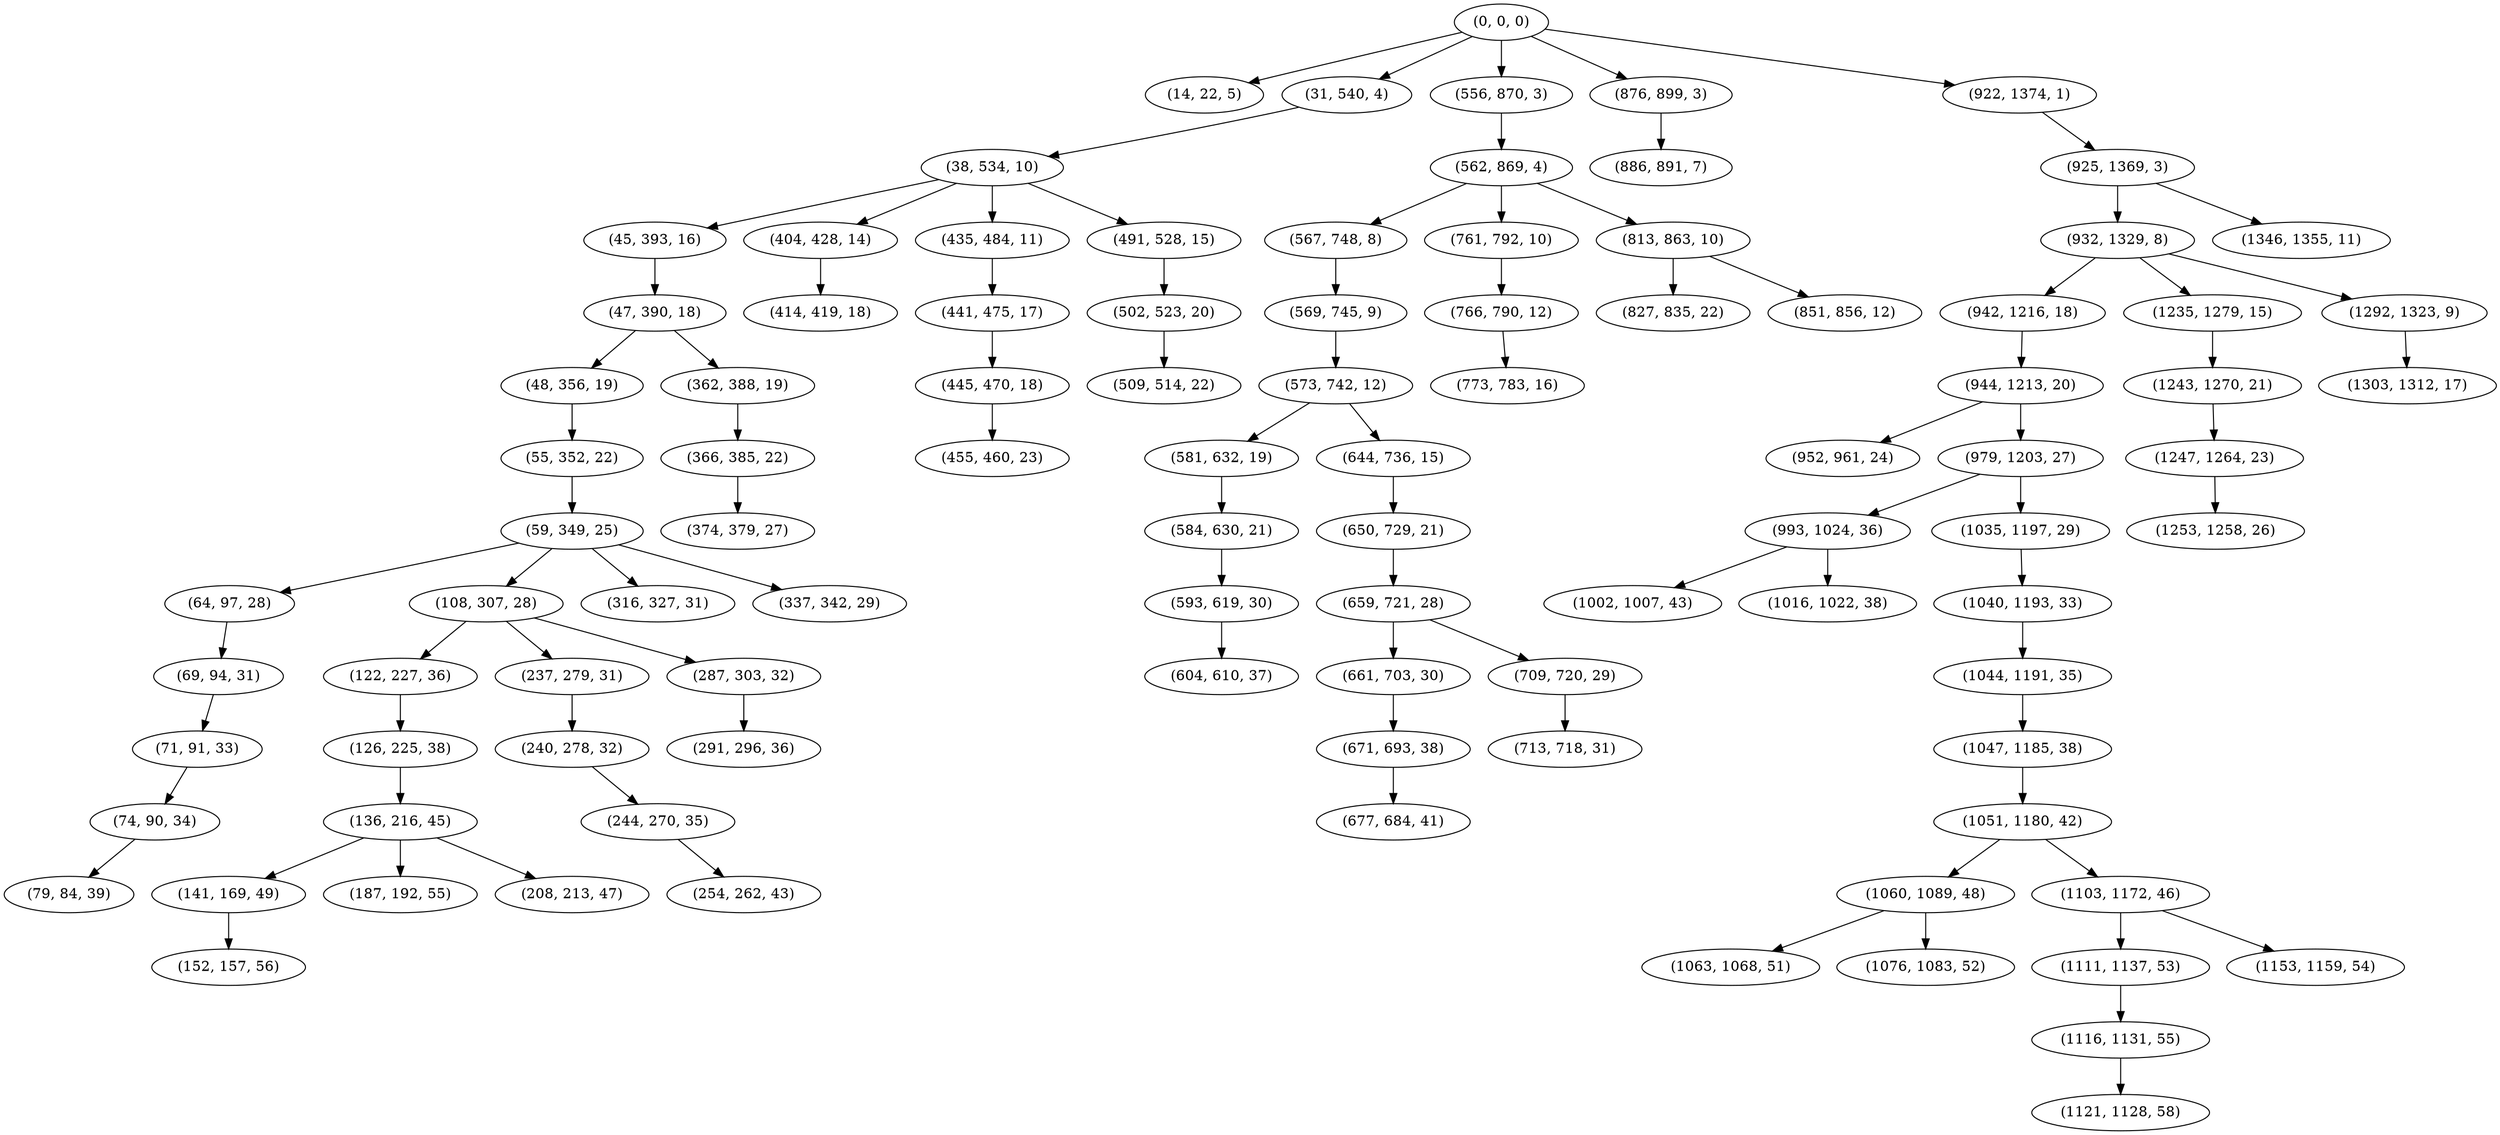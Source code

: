 digraph tree {
    "(0, 0, 0)";
    "(14, 22, 5)";
    "(31, 540, 4)";
    "(38, 534, 10)";
    "(45, 393, 16)";
    "(47, 390, 18)";
    "(48, 356, 19)";
    "(55, 352, 22)";
    "(59, 349, 25)";
    "(64, 97, 28)";
    "(69, 94, 31)";
    "(71, 91, 33)";
    "(74, 90, 34)";
    "(79, 84, 39)";
    "(108, 307, 28)";
    "(122, 227, 36)";
    "(126, 225, 38)";
    "(136, 216, 45)";
    "(141, 169, 49)";
    "(152, 157, 56)";
    "(187, 192, 55)";
    "(208, 213, 47)";
    "(237, 279, 31)";
    "(240, 278, 32)";
    "(244, 270, 35)";
    "(254, 262, 43)";
    "(287, 303, 32)";
    "(291, 296, 36)";
    "(316, 327, 31)";
    "(337, 342, 29)";
    "(362, 388, 19)";
    "(366, 385, 22)";
    "(374, 379, 27)";
    "(404, 428, 14)";
    "(414, 419, 18)";
    "(435, 484, 11)";
    "(441, 475, 17)";
    "(445, 470, 18)";
    "(455, 460, 23)";
    "(491, 528, 15)";
    "(502, 523, 20)";
    "(509, 514, 22)";
    "(556, 870, 3)";
    "(562, 869, 4)";
    "(567, 748, 8)";
    "(569, 745, 9)";
    "(573, 742, 12)";
    "(581, 632, 19)";
    "(584, 630, 21)";
    "(593, 619, 30)";
    "(604, 610, 37)";
    "(644, 736, 15)";
    "(650, 729, 21)";
    "(659, 721, 28)";
    "(661, 703, 30)";
    "(671, 693, 38)";
    "(677, 684, 41)";
    "(709, 720, 29)";
    "(713, 718, 31)";
    "(761, 792, 10)";
    "(766, 790, 12)";
    "(773, 783, 16)";
    "(813, 863, 10)";
    "(827, 835, 22)";
    "(851, 856, 12)";
    "(876, 899, 3)";
    "(886, 891, 7)";
    "(922, 1374, 1)";
    "(925, 1369, 3)";
    "(932, 1329, 8)";
    "(942, 1216, 18)";
    "(944, 1213, 20)";
    "(952, 961, 24)";
    "(979, 1203, 27)";
    "(993, 1024, 36)";
    "(1002, 1007, 43)";
    "(1016, 1022, 38)";
    "(1035, 1197, 29)";
    "(1040, 1193, 33)";
    "(1044, 1191, 35)";
    "(1047, 1185, 38)";
    "(1051, 1180, 42)";
    "(1060, 1089, 48)";
    "(1063, 1068, 51)";
    "(1076, 1083, 52)";
    "(1103, 1172, 46)";
    "(1111, 1137, 53)";
    "(1116, 1131, 55)";
    "(1121, 1128, 58)";
    "(1153, 1159, 54)";
    "(1235, 1279, 15)";
    "(1243, 1270, 21)";
    "(1247, 1264, 23)";
    "(1253, 1258, 26)";
    "(1292, 1323, 9)";
    "(1303, 1312, 17)";
    "(1346, 1355, 11)";
    "(0, 0, 0)" -> "(14, 22, 5)";
    "(0, 0, 0)" -> "(31, 540, 4)";
    "(0, 0, 0)" -> "(556, 870, 3)";
    "(0, 0, 0)" -> "(876, 899, 3)";
    "(0, 0, 0)" -> "(922, 1374, 1)";
    "(31, 540, 4)" -> "(38, 534, 10)";
    "(38, 534, 10)" -> "(45, 393, 16)";
    "(38, 534, 10)" -> "(404, 428, 14)";
    "(38, 534, 10)" -> "(435, 484, 11)";
    "(38, 534, 10)" -> "(491, 528, 15)";
    "(45, 393, 16)" -> "(47, 390, 18)";
    "(47, 390, 18)" -> "(48, 356, 19)";
    "(47, 390, 18)" -> "(362, 388, 19)";
    "(48, 356, 19)" -> "(55, 352, 22)";
    "(55, 352, 22)" -> "(59, 349, 25)";
    "(59, 349, 25)" -> "(64, 97, 28)";
    "(59, 349, 25)" -> "(108, 307, 28)";
    "(59, 349, 25)" -> "(316, 327, 31)";
    "(59, 349, 25)" -> "(337, 342, 29)";
    "(64, 97, 28)" -> "(69, 94, 31)";
    "(69, 94, 31)" -> "(71, 91, 33)";
    "(71, 91, 33)" -> "(74, 90, 34)";
    "(74, 90, 34)" -> "(79, 84, 39)";
    "(108, 307, 28)" -> "(122, 227, 36)";
    "(108, 307, 28)" -> "(237, 279, 31)";
    "(108, 307, 28)" -> "(287, 303, 32)";
    "(122, 227, 36)" -> "(126, 225, 38)";
    "(126, 225, 38)" -> "(136, 216, 45)";
    "(136, 216, 45)" -> "(141, 169, 49)";
    "(136, 216, 45)" -> "(187, 192, 55)";
    "(136, 216, 45)" -> "(208, 213, 47)";
    "(141, 169, 49)" -> "(152, 157, 56)";
    "(237, 279, 31)" -> "(240, 278, 32)";
    "(240, 278, 32)" -> "(244, 270, 35)";
    "(244, 270, 35)" -> "(254, 262, 43)";
    "(287, 303, 32)" -> "(291, 296, 36)";
    "(362, 388, 19)" -> "(366, 385, 22)";
    "(366, 385, 22)" -> "(374, 379, 27)";
    "(404, 428, 14)" -> "(414, 419, 18)";
    "(435, 484, 11)" -> "(441, 475, 17)";
    "(441, 475, 17)" -> "(445, 470, 18)";
    "(445, 470, 18)" -> "(455, 460, 23)";
    "(491, 528, 15)" -> "(502, 523, 20)";
    "(502, 523, 20)" -> "(509, 514, 22)";
    "(556, 870, 3)" -> "(562, 869, 4)";
    "(562, 869, 4)" -> "(567, 748, 8)";
    "(562, 869, 4)" -> "(761, 792, 10)";
    "(562, 869, 4)" -> "(813, 863, 10)";
    "(567, 748, 8)" -> "(569, 745, 9)";
    "(569, 745, 9)" -> "(573, 742, 12)";
    "(573, 742, 12)" -> "(581, 632, 19)";
    "(573, 742, 12)" -> "(644, 736, 15)";
    "(581, 632, 19)" -> "(584, 630, 21)";
    "(584, 630, 21)" -> "(593, 619, 30)";
    "(593, 619, 30)" -> "(604, 610, 37)";
    "(644, 736, 15)" -> "(650, 729, 21)";
    "(650, 729, 21)" -> "(659, 721, 28)";
    "(659, 721, 28)" -> "(661, 703, 30)";
    "(659, 721, 28)" -> "(709, 720, 29)";
    "(661, 703, 30)" -> "(671, 693, 38)";
    "(671, 693, 38)" -> "(677, 684, 41)";
    "(709, 720, 29)" -> "(713, 718, 31)";
    "(761, 792, 10)" -> "(766, 790, 12)";
    "(766, 790, 12)" -> "(773, 783, 16)";
    "(813, 863, 10)" -> "(827, 835, 22)";
    "(813, 863, 10)" -> "(851, 856, 12)";
    "(876, 899, 3)" -> "(886, 891, 7)";
    "(922, 1374, 1)" -> "(925, 1369, 3)";
    "(925, 1369, 3)" -> "(932, 1329, 8)";
    "(925, 1369, 3)" -> "(1346, 1355, 11)";
    "(932, 1329, 8)" -> "(942, 1216, 18)";
    "(932, 1329, 8)" -> "(1235, 1279, 15)";
    "(932, 1329, 8)" -> "(1292, 1323, 9)";
    "(942, 1216, 18)" -> "(944, 1213, 20)";
    "(944, 1213, 20)" -> "(952, 961, 24)";
    "(944, 1213, 20)" -> "(979, 1203, 27)";
    "(979, 1203, 27)" -> "(993, 1024, 36)";
    "(979, 1203, 27)" -> "(1035, 1197, 29)";
    "(993, 1024, 36)" -> "(1002, 1007, 43)";
    "(993, 1024, 36)" -> "(1016, 1022, 38)";
    "(1035, 1197, 29)" -> "(1040, 1193, 33)";
    "(1040, 1193, 33)" -> "(1044, 1191, 35)";
    "(1044, 1191, 35)" -> "(1047, 1185, 38)";
    "(1047, 1185, 38)" -> "(1051, 1180, 42)";
    "(1051, 1180, 42)" -> "(1060, 1089, 48)";
    "(1051, 1180, 42)" -> "(1103, 1172, 46)";
    "(1060, 1089, 48)" -> "(1063, 1068, 51)";
    "(1060, 1089, 48)" -> "(1076, 1083, 52)";
    "(1103, 1172, 46)" -> "(1111, 1137, 53)";
    "(1103, 1172, 46)" -> "(1153, 1159, 54)";
    "(1111, 1137, 53)" -> "(1116, 1131, 55)";
    "(1116, 1131, 55)" -> "(1121, 1128, 58)";
    "(1235, 1279, 15)" -> "(1243, 1270, 21)";
    "(1243, 1270, 21)" -> "(1247, 1264, 23)";
    "(1247, 1264, 23)" -> "(1253, 1258, 26)";
    "(1292, 1323, 9)" -> "(1303, 1312, 17)";
}
